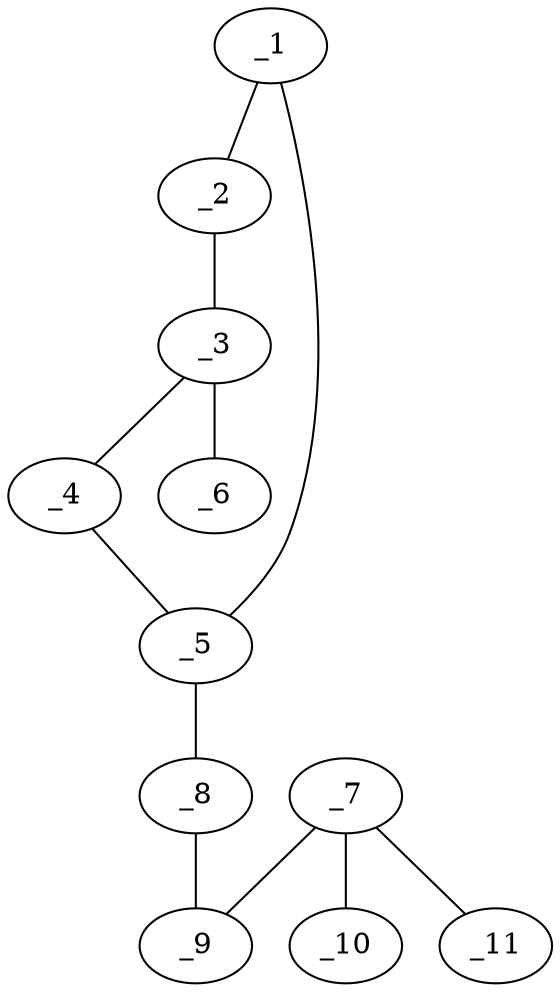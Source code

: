 graph molid686667 {
	_1	 [charge=0,
		chem=5,
		symbol="S  ",
		x="3.8968",
		y="-0.9139"];
	_2	 [charge=0,
		chem=1,
		symbol="C  ",
		x="3.5878",
		y="-1.8649"];
	_1 -- _2	 [valence=1];
	_5	 [charge=0,
		chem=1,
		symbol="C  ",
		x="3.0878",
		y="-0.3261"];
	_1 -- _5	 [valence=1];
	_3	 [charge=0,
		chem=1,
		symbol="C  ",
		x="2.5878",
		y="-1.8649"];
	_2 -- _3	 [valence=2];
	_4	 [charge=0,
		chem=4,
		symbol="N  ",
		x="2.2788",
		y="-0.9139"];
	_3 -- _4	 [valence=1];
	_6	 [charge=0,
		chem=1,
		symbol="C  ",
		x=2,
		y="-2.6739"];
	_3 -- _6	 [valence=1];
	_4 -- _5	 [valence=2];
	_8	 [charge=0,
		chem=4,
		symbol="N  ",
		x="3.0878",
		y="0.6739"];
	_5 -- _8	 [valence=1];
	_7	 [charge=0,
		chem=1,
		symbol="C  ",
		x="3.9538",
		y="2.1739"];
	_9	 [charge=0,
		chem=4,
		symbol="N  ",
		x="3.9538",
		y="1.1739"];
	_7 -- _9	 [valence=1];
	_10	 [charge=0,
		chem=2,
		symbol="O  ",
		x="4.8199",
		y="2.6739"];
	_7 -- _10	 [valence=2];
	_11	 [charge=0,
		chem=4,
		symbol="N  ",
		x="3.0878",
		y="2.6739"];
	_7 -- _11	 [valence=1];
	_8 -- _9	 [valence=1];
}
